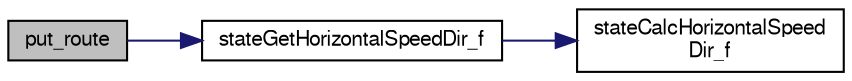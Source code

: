 digraph "put_route"
{
  edge [fontname="FreeSans",fontsize="10",labelfontname="FreeSans",labelfontsize="10"];
  node [fontname="FreeSans",fontsize="10",shape=record];
  rankdir="LR";
  Node1 [label="put_route",height=0.2,width=0.4,color="black", fillcolor="grey75", style="filled", fontcolor="black"];
  Node1 -> Node2 [color="midnightblue",fontsize="10",style="solid",fontname="FreeSans"];
  Node2 [label="stateGetHorizontalSpeedDir_f",height=0.2,width=0.4,color="black", fillcolor="white", style="filled",URL="$group__state__velocity.html#ga6f8b83126a235daea584aa9ce97f7fac",tooltip="Get dir of horizontal ground speed (float). "];
  Node2 -> Node3 [color="midnightblue",fontsize="10",style="solid",fontname="FreeSans"];
  Node3 [label="stateCalcHorizontalSpeed\lDir_f",height=0.2,width=0.4,color="black", fillcolor="white", style="filled",URL="$group__state__velocity.html#gad9b7b6ea39d5a4ee3e824f97204c4bb5"];
}
